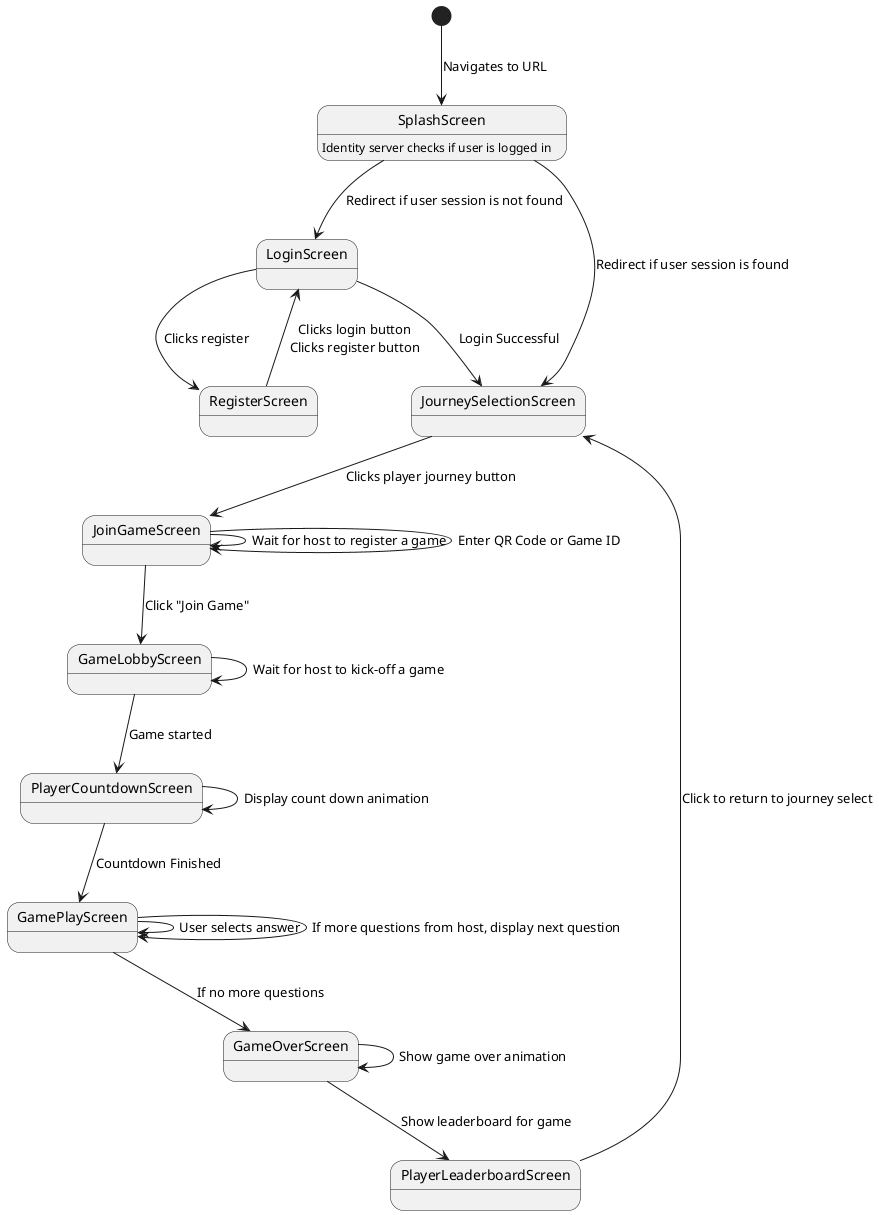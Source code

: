 @startuml 'State Machine Diagram: Game Player Joins Game

[*] --> SplashScreen : Navigates to URL
SplashScreen: Identity server checks if user is logged in
SplashScreen --> LoginScreen : Redirect if user session is not found

SplashScreen --> JourneySelectionScreen : Redirect if user session is found

LoginScreen --> RegisterScreen : Clicks register

RegisterScreen --> LoginScreen : Clicks login button\nClicks register button

LoginScreen --> JourneySelectionScreen : Login Successful

JourneySelectionScreen --> JoinGameScreen : Clicks player journey button

JoinGameScreen --> JoinGameScreen : Wait for host to register a game
JoinGameScreen --> JoinGameScreen : Enter QR Code or Game ID

JoinGameScreen --> GameLobbyScreen : Click "Join Game"

GameLobbyScreen --> GameLobbyScreen : Wait for host to kick-off a game
GameLobbyScreen --> PlayerCountdownScreen : Game started
PlayerCountdownScreen --> PlayerCountdownScreen : Display count down animation

PlayerCountdownScreen --> GamePlayScreen : Countdown Finished
GamePlayScreen --> GamePlayScreen : User selects answer
GamePlayScreen --> GamePlayScreen : If more questions from host, display next question
GamePlayScreen --> GameOverScreen : If no more questions

GameOverScreen --> GameOverScreen : Show game over animation
GameOverScreen --> PlayerLeaderboardScreen: Show leaderboard for game
PlayerLeaderboardScreen --> JourneySelectionScreen : Click to return to journey select

@enduml
